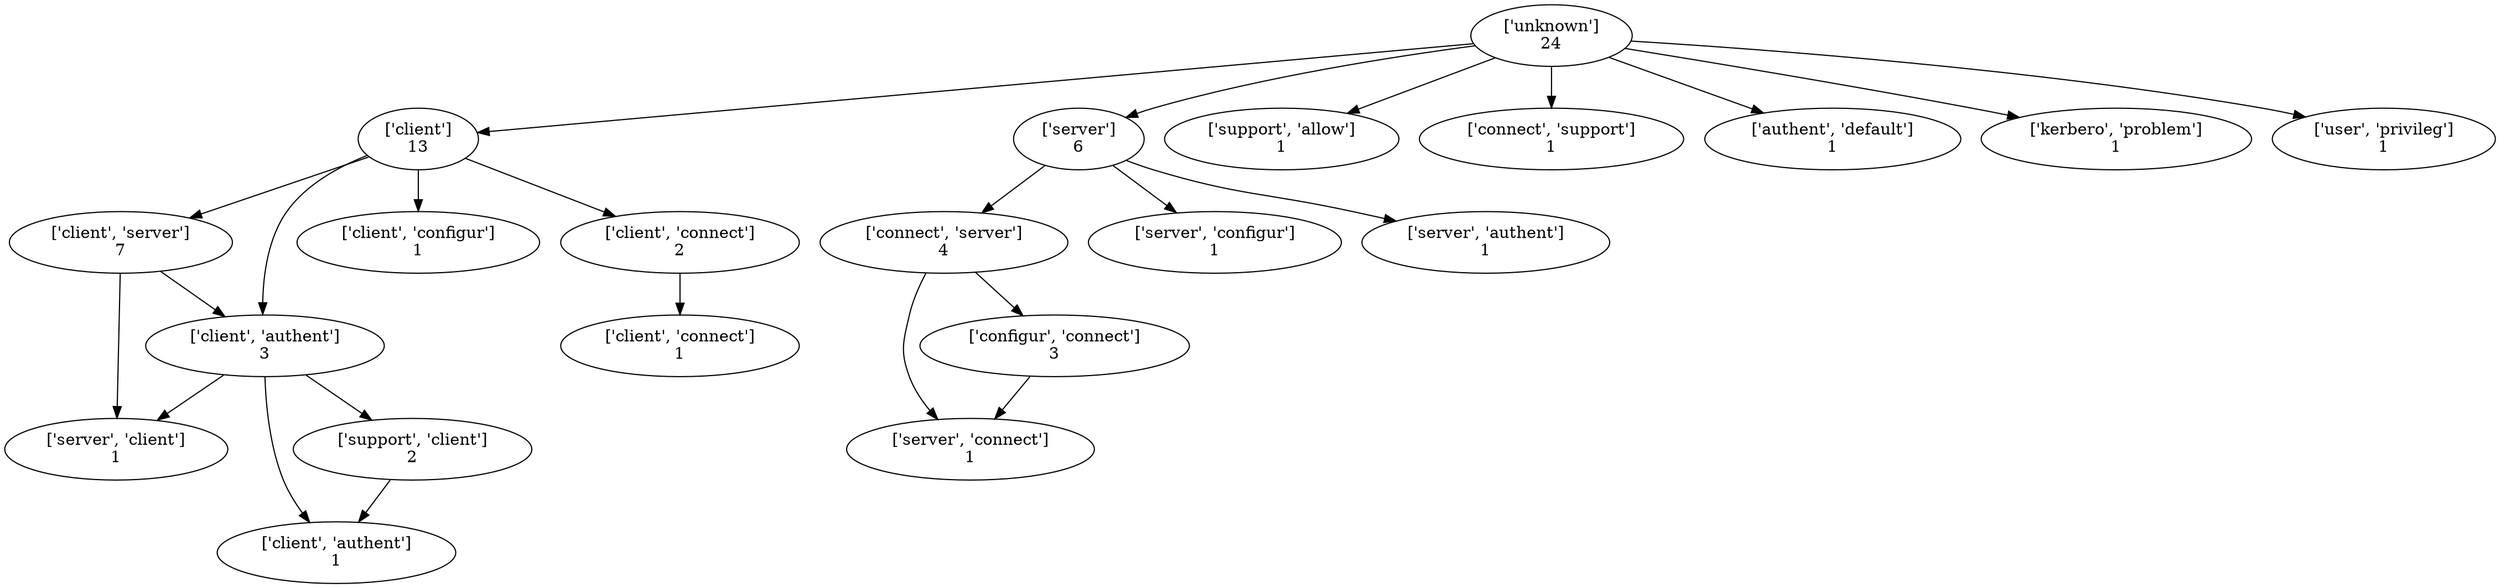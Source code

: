 strict digraph  {
	"['unknown']
24" -> "['client']
13";
	"['unknown']
24" -> "['server']
6";
	"['unknown']
24" -> "['support', 'allow']
1";
	"['unknown']
24" -> "['connect', 'support']
1";
	"['unknown']
24" -> "['authent', 'default']
1";
	"['unknown']
24" -> "['kerbero', 'problem']
1";
	"['unknown']
24" -> "['user', 'privileg']
1";
	"['client']
13" -> "['client', 'server']
7";
	"['client']
13" -> "['client', 'authent']
3";
	"['client']
13" -> "['client', 'configur']
1";
	"['client']
13" -> "['client', 'connect']
2";
	"['server']
6" -> "['connect', 'server']
4";
	"['server']
6" -> "['server', 'configur']
1";
	"['server']
6" -> "['server', 'authent']
1";
	"['client', 'server']
7" -> "['client', 'authent']
3";
	"['client', 'server']
7" -> "['server', 'client']
1";
	"['client', 'authent']
3" -> "['server', 'client']
1";
	"['client', 'authent']
3" -> "['client', 'authent']
1";
	"['client', 'authent']
3" -> "['support', 'client']
2";
	"['client', 'connect']
2" -> "['client', 'connect']
1";
	"['connect', 'server']
4" -> "['server', 'connect']
1";
	"['connect', 'server']
4" -> "['configur', 'connect']
3";
	"['support', 'client']
2" -> "['client', 'authent']
1";
	"['configur', 'connect']
3" -> "['server', 'connect']
1";
}
